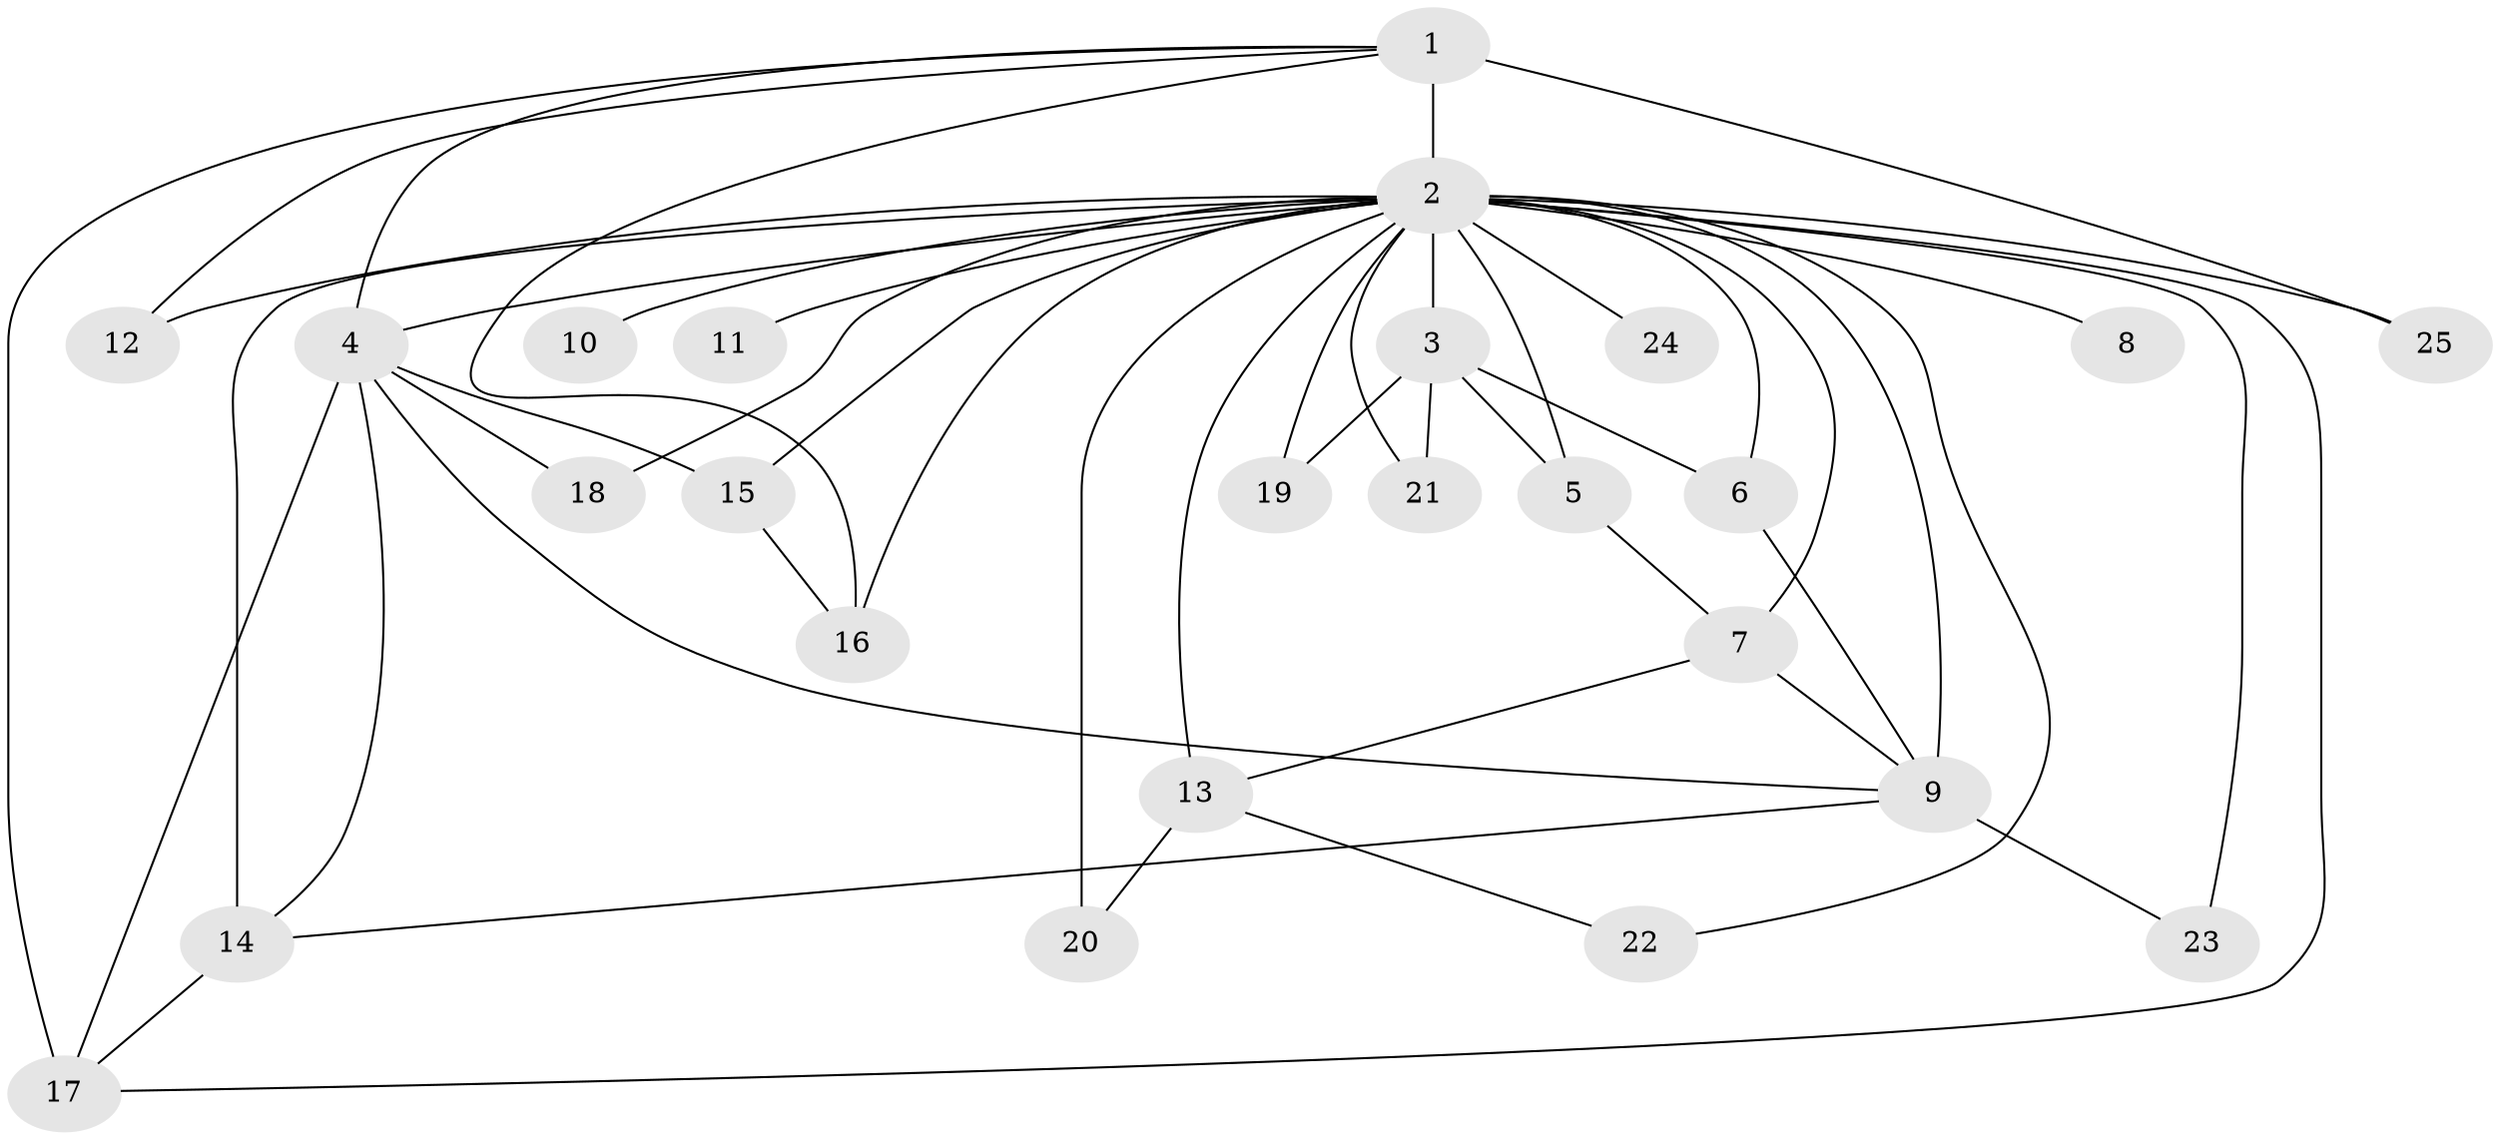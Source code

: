 // original degree distribution, {14: 0.024096385542168676, 25: 0.012048192771084338, 18: 0.03614457831325301, 16: 0.012048192771084338, 15: 0.012048192771084338, 26: 0.012048192771084338, 17: 0.012048192771084338, 7: 0.024096385542168676, 3: 0.20481927710843373, 5: 0.07228915662650602, 2: 0.5180722891566265, 4: 0.060240963855421686}
// Generated by graph-tools (version 1.1) at 2025/50/03/04/25 22:50:00]
// undirected, 25 vertices, 48 edges
graph export_dot {
  node [color=gray90,style=filled];
  1;
  2;
  3;
  4;
  5;
  6;
  7;
  8;
  9;
  10;
  11;
  12;
  13;
  14;
  15;
  16;
  17;
  18;
  19;
  20;
  21;
  22;
  23;
  24;
  25;
  1 -- 2 [weight=17.0];
  1 -- 4 [weight=1.0];
  1 -- 12 [weight=1.0];
  1 -- 16 [weight=4.0];
  1 -- 17 [weight=3.0];
  1 -- 25 [weight=1.0];
  2 -- 3 [weight=4.0];
  2 -- 4 [weight=2.0];
  2 -- 5 [weight=3.0];
  2 -- 6 [weight=4.0];
  2 -- 7 [weight=3.0];
  2 -- 8 [weight=1.0];
  2 -- 9 [weight=16.0];
  2 -- 10 [weight=1.0];
  2 -- 11 [weight=3.0];
  2 -- 12 [weight=2.0];
  2 -- 13 [weight=2.0];
  2 -- 14 [weight=6.0];
  2 -- 15 [weight=1.0];
  2 -- 16 [weight=3.0];
  2 -- 17 [weight=1.0];
  2 -- 18 [weight=1.0];
  2 -- 19 [weight=1.0];
  2 -- 20 [weight=2.0];
  2 -- 21 [weight=4.0];
  2 -- 22 [weight=1.0];
  2 -- 23 [weight=1.0];
  2 -- 24 [weight=1.0];
  2 -- 25 [weight=3.0];
  3 -- 5 [weight=1.0];
  3 -- 6 [weight=1.0];
  3 -- 19 [weight=1.0];
  3 -- 21 [weight=1.0];
  4 -- 9 [weight=1.0];
  4 -- 14 [weight=1.0];
  4 -- 15 [weight=1.0];
  4 -- 17 [weight=1.0];
  4 -- 18 [weight=1.0];
  5 -- 7 [weight=1.0];
  6 -- 9 [weight=1.0];
  7 -- 9 [weight=1.0];
  7 -- 13 [weight=1.0];
  9 -- 14 [weight=1.0];
  9 -- 23 [weight=1.0];
  13 -- 20 [weight=1.0];
  13 -- 22 [weight=1.0];
  14 -- 17 [weight=1.0];
  15 -- 16 [weight=1.0];
}
